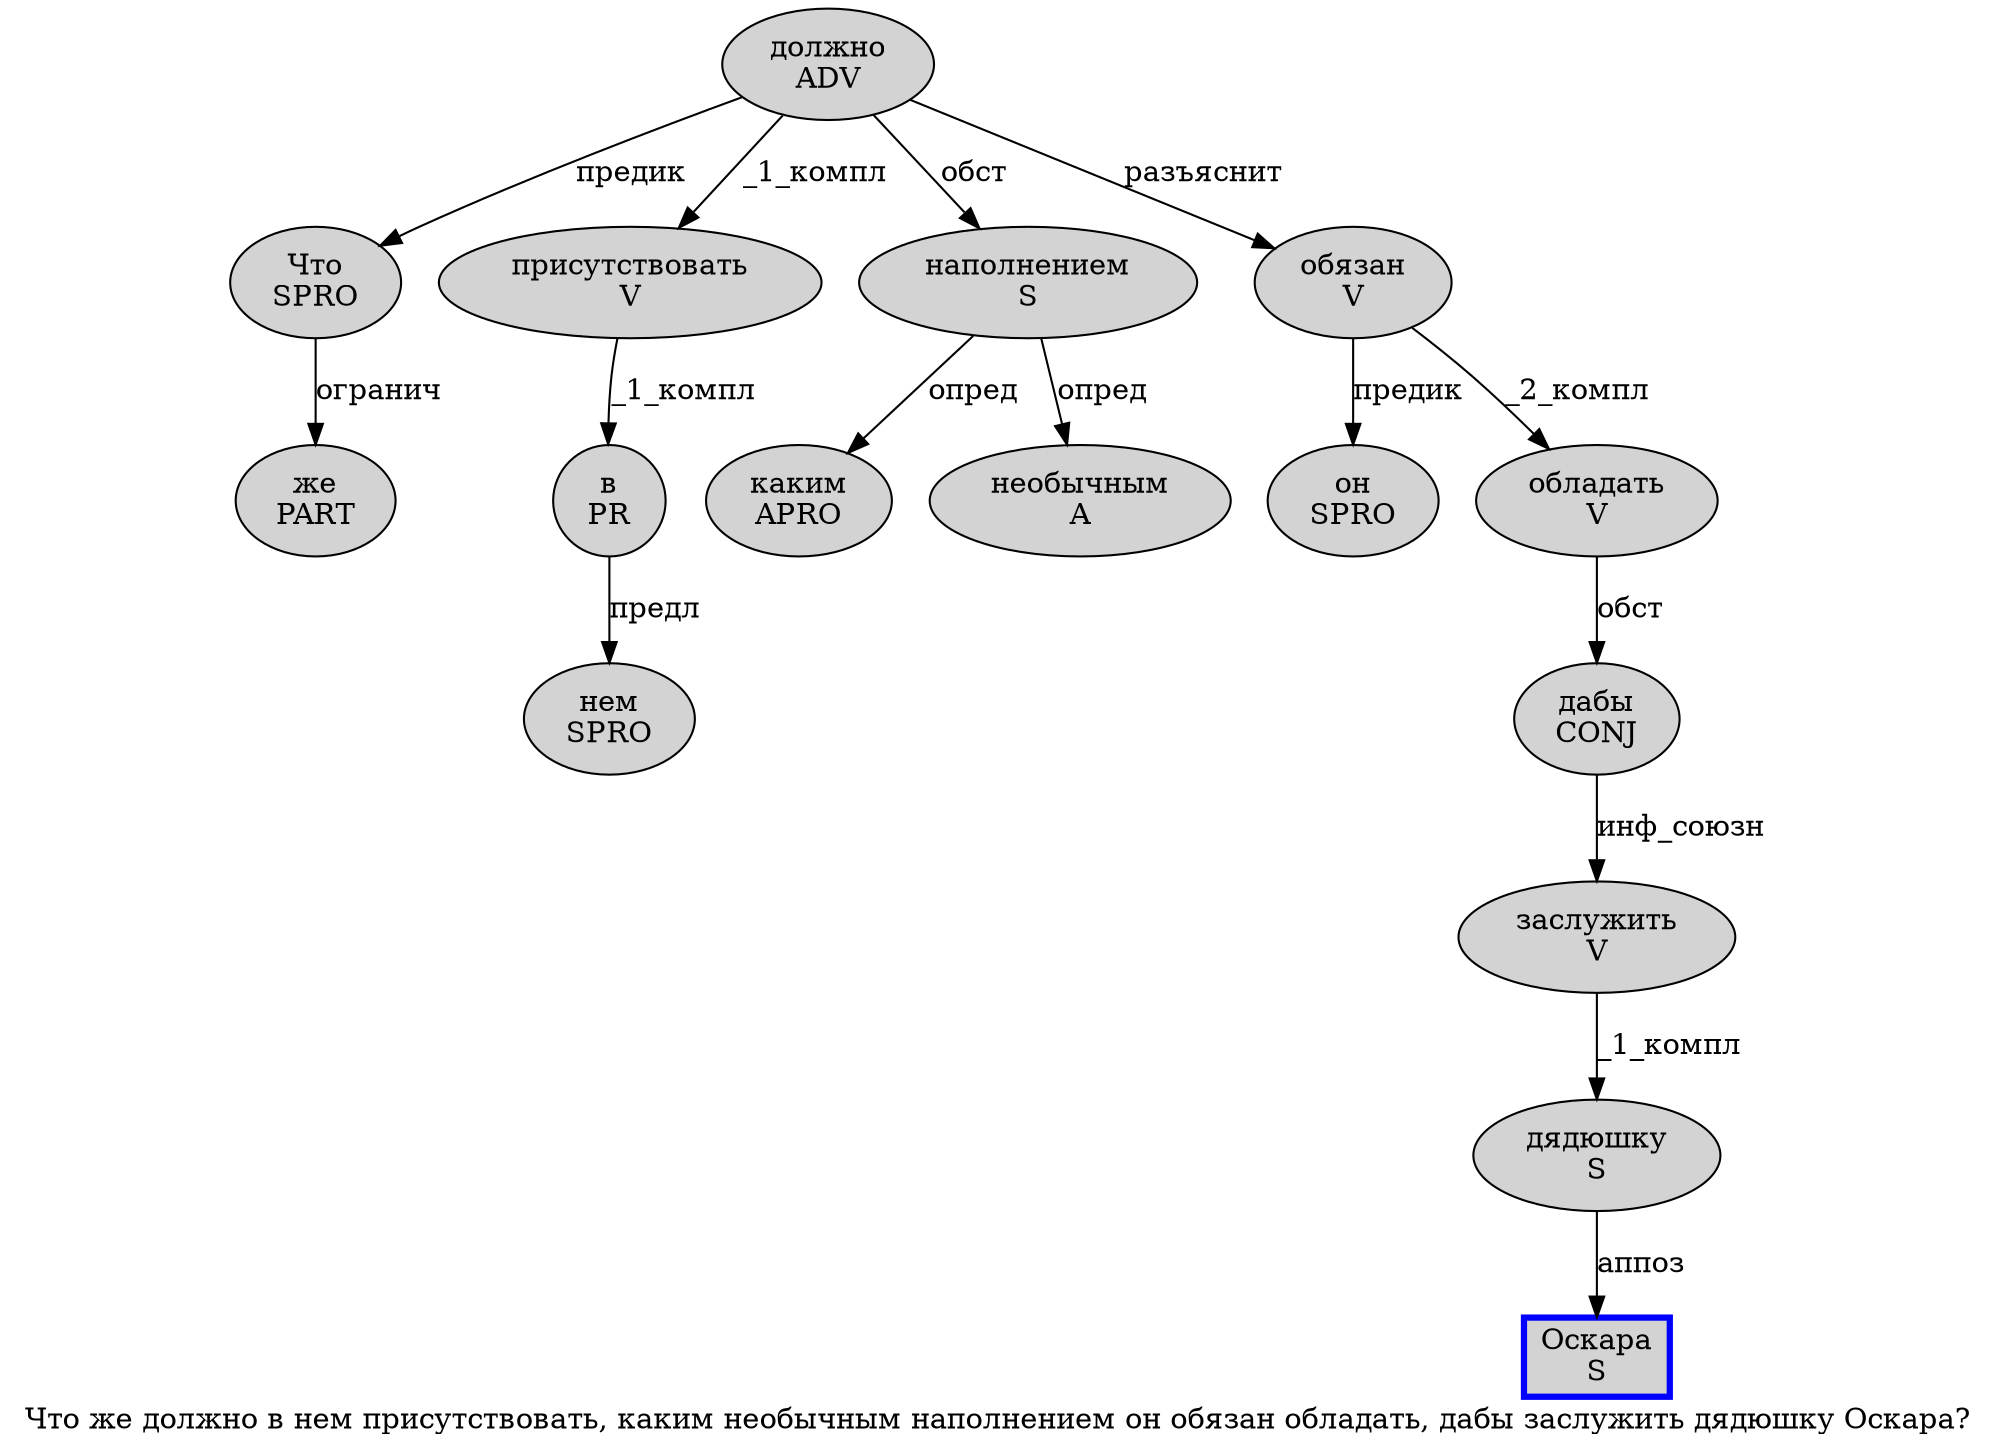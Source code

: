 digraph SENTENCE_4120 {
	graph [label="Что же должно в нем присутствовать, каким необычным наполнением он обязан обладать, дабы заслужить дядюшку Оскара?"]
	node [style=filled]
		0 [label="Что
SPRO" color="" fillcolor=lightgray penwidth=1 shape=ellipse]
		1 [label="же
PART" color="" fillcolor=lightgray penwidth=1 shape=ellipse]
		2 [label="должно
ADV" color="" fillcolor=lightgray penwidth=1 shape=ellipse]
		3 [label="в
PR" color="" fillcolor=lightgray penwidth=1 shape=ellipse]
		4 [label="нем
SPRO" color="" fillcolor=lightgray penwidth=1 shape=ellipse]
		5 [label="присутствовать
V" color="" fillcolor=lightgray penwidth=1 shape=ellipse]
		7 [label="каким
APRO" color="" fillcolor=lightgray penwidth=1 shape=ellipse]
		8 [label="необычным
A" color="" fillcolor=lightgray penwidth=1 shape=ellipse]
		9 [label="наполнением
S" color="" fillcolor=lightgray penwidth=1 shape=ellipse]
		10 [label="он
SPRO" color="" fillcolor=lightgray penwidth=1 shape=ellipse]
		11 [label="обязан
V" color="" fillcolor=lightgray penwidth=1 shape=ellipse]
		12 [label="обладать
V" color="" fillcolor=lightgray penwidth=1 shape=ellipse]
		14 [label="дабы
CONJ" color="" fillcolor=lightgray penwidth=1 shape=ellipse]
		15 [label="заслужить
V" color="" fillcolor=lightgray penwidth=1 shape=ellipse]
		16 [label="дядюшку
S" color="" fillcolor=lightgray penwidth=1 shape=ellipse]
		17 [label="Оскара
S" color=blue fillcolor=lightgray penwidth=3 shape=box]
			11 -> 10 [label="предик"]
			11 -> 12 [label="_2_компл"]
			15 -> 16 [label="_1_компл"]
			14 -> 15 [label="инф_союзн"]
			3 -> 4 [label="предл"]
			16 -> 17 [label="аппоз"]
			2 -> 0 [label="предик"]
			2 -> 5 [label="_1_компл"]
			2 -> 9 [label="обст"]
			2 -> 11 [label="разъяснит"]
			12 -> 14 [label="обст"]
			5 -> 3 [label="_1_компл"]
			0 -> 1 [label="огранич"]
			9 -> 7 [label="опред"]
			9 -> 8 [label="опред"]
}